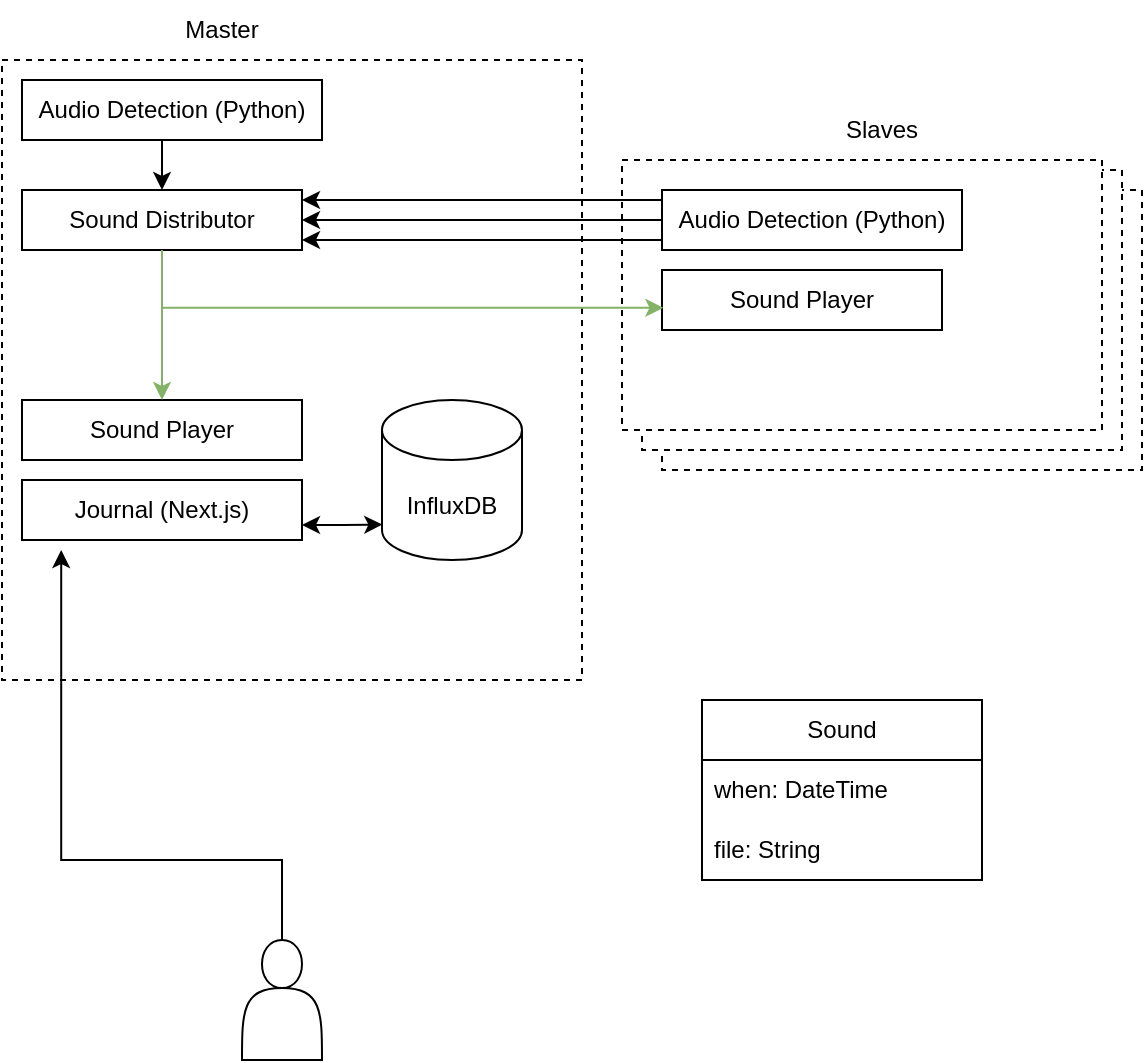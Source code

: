 <mxfile version="22.0.8" type="device">
  <diagram name="Page-1" id="fFnECqbP7vB2IltXVsmm">
    <mxGraphModel dx="933" dy="598" grid="1" gridSize="10" guides="1" tooltips="1" connect="1" arrows="1" fold="1" page="1" pageScale="1" pageWidth="827" pageHeight="1169" math="0" shadow="0">
      <root>
        <mxCell id="0" />
        <mxCell id="1" parent="0" />
        <mxCell id="qRMVFoka81Q3vhlr9n82-18" value="" style="rounded=0;whiteSpace=wrap;html=1;dashed=1;" vertex="1" parent="1">
          <mxGeometry x="380" y="185" width="240" height="140" as="geometry" />
        </mxCell>
        <mxCell id="qRMVFoka81Q3vhlr9n82-5" value="" style="rounded=0;whiteSpace=wrap;html=1;dashed=1;" vertex="1" parent="1">
          <mxGeometry x="50" y="120" width="290" height="310" as="geometry" />
        </mxCell>
        <mxCell id="qRMVFoka81Q3vhlr9n82-28" style="edgeStyle=orthogonalEdgeStyle;rounded=0;orthogonalLoop=1;jettySize=auto;html=1;exitX=0.5;exitY=1;exitDx=0;exitDy=0;entryX=0.5;entryY=0;entryDx=0;entryDy=0;" edge="1" parent="1" source="qRMVFoka81Q3vhlr9n82-3" target="qRMVFoka81Q3vhlr9n82-19">
          <mxGeometry relative="1" as="geometry" />
        </mxCell>
        <mxCell id="qRMVFoka81Q3vhlr9n82-3" value="Audio Detection (Python)" style="rounded=0;whiteSpace=wrap;html=1;" vertex="1" parent="1">
          <mxGeometry x="60" y="130" width="150" height="30" as="geometry" />
        </mxCell>
        <mxCell id="qRMVFoka81Q3vhlr9n82-6" value="Master" style="text;html=1;strokeColor=none;fillColor=none;align=center;verticalAlign=middle;whiteSpace=wrap;rounded=0;" vertex="1" parent="1">
          <mxGeometry x="130" y="90" width="60" height="30" as="geometry" />
        </mxCell>
        <mxCell id="qRMVFoka81Q3vhlr9n82-8" value="" style="rounded=0;whiteSpace=wrap;html=1;dashed=1;" vertex="1" parent="1">
          <mxGeometry x="370" y="175" width="240" height="140" as="geometry" />
        </mxCell>
        <mxCell id="qRMVFoka81Q3vhlr9n82-9" value="Slaves" style="text;html=1;strokeColor=none;fillColor=none;align=center;verticalAlign=middle;whiteSpace=wrap;rounded=0;" vertex="1" parent="1">
          <mxGeometry x="460" y="140" width="60" height="30" as="geometry" />
        </mxCell>
        <mxCell id="qRMVFoka81Q3vhlr9n82-10" value="InfluxDB" style="shape=cylinder3;whiteSpace=wrap;html=1;boundedLbl=1;backgroundOutline=1;size=15;" vertex="1" parent="1">
          <mxGeometry x="240" y="290" width="70" height="80" as="geometry" />
        </mxCell>
        <mxCell id="qRMVFoka81Q3vhlr9n82-11" value="Sound Player" style="rounded=0;whiteSpace=wrap;html=1;" vertex="1" parent="1">
          <mxGeometry x="60" y="290" width="140" height="30" as="geometry" />
        </mxCell>
        <mxCell id="qRMVFoka81Q3vhlr9n82-12" value="Journal (Next.js)" style="rounded=0;whiteSpace=wrap;html=1;" vertex="1" parent="1">
          <mxGeometry x="60" y="330" width="140" height="30" as="geometry" />
        </mxCell>
        <mxCell id="qRMVFoka81Q3vhlr9n82-17" value="" style="rounded=0;whiteSpace=wrap;html=1;dashed=1;" vertex="1" parent="1">
          <mxGeometry x="360" y="170" width="240" height="135" as="geometry" />
        </mxCell>
        <mxCell id="qRMVFoka81Q3vhlr9n82-29" style="edgeStyle=orthogonalEdgeStyle;rounded=0;orthogonalLoop=1;jettySize=auto;html=1;exitX=0;exitY=0.5;exitDx=0;exitDy=0;entryX=1;entryY=0.5;entryDx=0;entryDy=0;" edge="1" parent="1" source="qRMVFoka81Q3vhlr9n82-13" target="qRMVFoka81Q3vhlr9n82-19">
          <mxGeometry relative="1" as="geometry" />
        </mxCell>
        <mxCell id="qRMVFoka81Q3vhlr9n82-13" value="Audio Detection (Python)" style="rounded=0;whiteSpace=wrap;html=1;" vertex="1" parent="1">
          <mxGeometry x="380" y="185" width="150" height="30" as="geometry" />
        </mxCell>
        <mxCell id="qRMVFoka81Q3vhlr9n82-14" value="Sound Player" style="rounded=0;whiteSpace=wrap;html=1;" vertex="1" parent="1">
          <mxGeometry x="380" y="225" width="140" height="30" as="geometry" />
        </mxCell>
        <mxCell id="qRMVFoka81Q3vhlr9n82-26" style="edgeStyle=orthogonalEdgeStyle;rounded=0;orthogonalLoop=1;jettySize=auto;html=1;exitX=0.5;exitY=1;exitDx=0;exitDy=0;entryX=0.5;entryY=0;entryDx=0;entryDy=0;fillColor=#d5e8d4;strokeColor=#82b366;" edge="1" parent="1" source="qRMVFoka81Q3vhlr9n82-19" target="qRMVFoka81Q3vhlr9n82-11">
          <mxGeometry relative="1" as="geometry" />
        </mxCell>
        <mxCell id="qRMVFoka81Q3vhlr9n82-19" value="Sound Distributor" style="rounded=0;whiteSpace=wrap;html=1;" vertex="1" parent="1">
          <mxGeometry x="60" y="185" width="140" height="30" as="geometry" />
        </mxCell>
        <mxCell id="qRMVFoka81Q3vhlr9n82-22" style="edgeStyle=orthogonalEdgeStyle;rounded=0;orthogonalLoop=1;jettySize=auto;html=1;exitX=1;exitY=0.75;exitDx=0;exitDy=0;entryX=0.002;entryY=0.778;entryDx=0;entryDy=0;entryPerimeter=0;startArrow=classic;startFill=1;" edge="1" parent="1" source="qRMVFoka81Q3vhlr9n82-12" target="qRMVFoka81Q3vhlr9n82-10">
          <mxGeometry relative="1" as="geometry" />
        </mxCell>
        <mxCell id="qRMVFoka81Q3vhlr9n82-23" value="" style="shape=actor;whiteSpace=wrap;html=1;" vertex="1" parent="1">
          <mxGeometry x="170" y="560" width="40" height="60" as="geometry" />
        </mxCell>
        <mxCell id="qRMVFoka81Q3vhlr9n82-24" style="edgeStyle=orthogonalEdgeStyle;rounded=0;orthogonalLoop=1;jettySize=auto;html=1;exitX=0.5;exitY=0;exitDx=0;exitDy=0;entryX=0.14;entryY=1.168;entryDx=0;entryDy=0;entryPerimeter=0;" edge="1" parent="1" source="qRMVFoka81Q3vhlr9n82-23" target="qRMVFoka81Q3vhlr9n82-12">
          <mxGeometry relative="1" as="geometry">
            <Array as="points">
              <mxPoint x="190" y="520" />
              <mxPoint x="80" y="520" />
            </Array>
          </mxGeometry>
        </mxCell>
        <mxCell id="qRMVFoka81Q3vhlr9n82-27" style="edgeStyle=orthogonalEdgeStyle;rounded=0;orthogonalLoop=1;jettySize=auto;html=1;exitX=0.5;exitY=1;exitDx=0;exitDy=0;entryX=0.005;entryY=0.63;entryDx=0;entryDy=0;entryPerimeter=0;fillColor=#d5e8d4;strokeColor=#82b366;" edge="1" parent="1" source="qRMVFoka81Q3vhlr9n82-19" target="qRMVFoka81Q3vhlr9n82-14">
          <mxGeometry relative="1" as="geometry" />
        </mxCell>
        <mxCell id="qRMVFoka81Q3vhlr9n82-31" style="edgeStyle=orthogonalEdgeStyle;rounded=0;orthogonalLoop=1;jettySize=auto;html=1;exitX=0;exitY=0.5;exitDx=0;exitDy=0;entryX=1;entryY=0.5;entryDx=0;entryDy=0;" edge="1" parent="1">
          <mxGeometry relative="1" as="geometry">
            <mxPoint x="380" y="210" as="sourcePoint" />
            <mxPoint x="200" y="210" as="targetPoint" />
          </mxGeometry>
        </mxCell>
        <mxCell id="qRMVFoka81Q3vhlr9n82-32" style="edgeStyle=orthogonalEdgeStyle;rounded=0;orthogonalLoop=1;jettySize=auto;html=1;exitX=0;exitY=0.5;exitDx=0;exitDy=0;entryX=1;entryY=0.5;entryDx=0;entryDy=0;" edge="1" parent="1">
          <mxGeometry relative="1" as="geometry">
            <mxPoint x="380" y="190" as="sourcePoint" />
            <mxPoint x="200" y="190" as="targetPoint" />
          </mxGeometry>
        </mxCell>
        <mxCell id="qRMVFoka81Q3vhlr9n82-33" value="Sound" style="swimlane;fontStyle=0;childLayout=stackLayout;horizontal=1;startSize=30;horizontalStack=0;resizeParent=1;resizeParentMax=0;resizeLast=0;collapsible=1;marginBottom=0;whiteSpace=wrap;html=1;" vertex="1" parent="1">
          <mxGeometry x="400" y="440" width="140" height="90" as="geometry" />
        </mxCell>
        <mxCell id="qRMVFoka81Q3vhlr9n82-34" value="when: DateTime" style="text;strokeColor=none;fillColor=none;align=left;verticalAlign=middle;spacingLeft=4;spacingRight=4;overflow=hidden;points=[[0,0.5],[1,0.5]];portConstraint=eastwest;rotatable=0;whiteSpace=wrap;html=1;" vertex="1" parent="qRMVFoka81Q3vhlr9n82-33">
          <mxGeometry y="30" width="140" height="30" as="geometry" />
        </mxCell>
        <mxCell id="qRMVFoka81Q3vhlr9n82-35" value="file: String" style="text;strokeColor=none;fillColor=none;align=left;verticalAlign=middle;spacingLeft=4;spacingRight=4;overflow=hidden;points=[[0,0.5],[1,0.5]];portConstraint=eastwest;rotatable=0;whiteSpace=wrap;html=1;" vertex="1" parent="qRMVFoka81Q3vhlr9n82-33">
          <mxGeometry y="60" width="140" height="30" as="geometry" />
        </mxCell>
      </root>
    </mxGraphModel>
  </diagram>
</mxfile>
